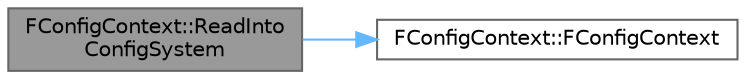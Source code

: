 digraph "FConfigContext::ReadIntoConfigSystem"
{
 // INTERACTIVE_SVG=YES
 // LATEX_PDF_SIZE
  bgcolor="transparent";
  edge [fontname=Helvetica,fontsize=10,labelfontname=Helvetica,labelfontsize=10];
  node [fontname=Helvetica,fontsize=10,shape=box,height=0.2,width=0.4];
  rankdir="LR";
  Node1 [id="Node000001",label="FConfigContext::ReadInto\lConfigSystem",height=0.2,width=0.4,color="gray40", fillcolor="grey60", style="filled", fontcolor="black",tooltip="Create a context to read a hierarchical config into the given ConfigSystem structure - usually will b..."];
  Node1 -> Node2 [id="edge1_Node000001_Node000002",color="steelblue1",style="solid",tooltip=" "];
  Node2 [id="Node000002",label="FConfigContext::FConfigContext",height=0.2,width=0.4,color="grey40", fillcolor="white", style="filled",URL="$d3/d39/classFConfigContext.html#ab0992d25953031ae4ec17a8f5457d52d",tooltip=" "];
}
